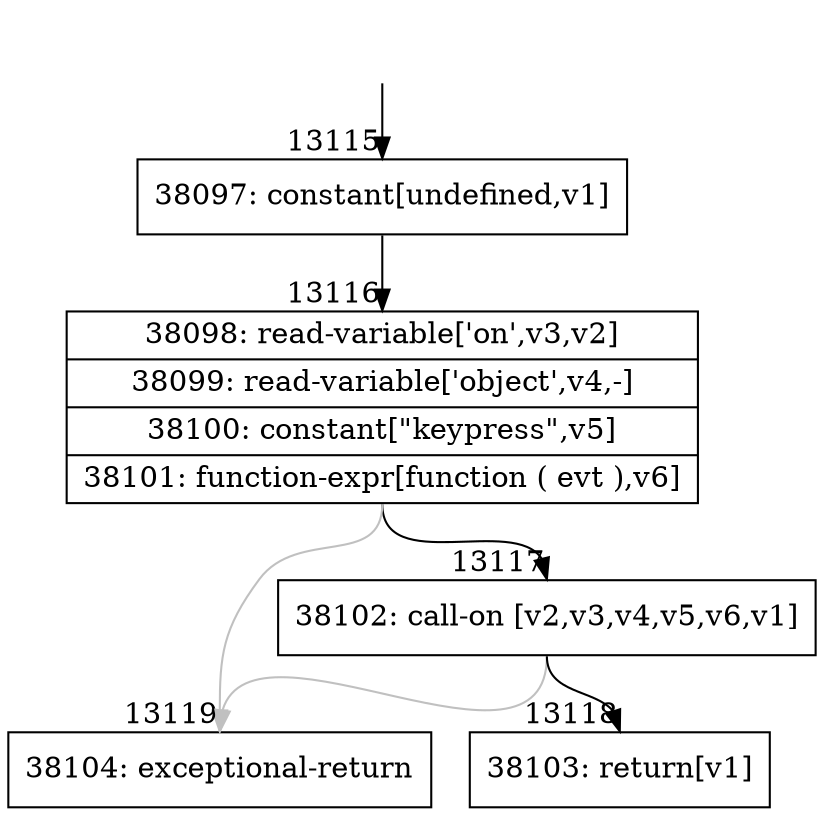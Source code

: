 digraph {
rankdir="TD"
BB_entry962[shape=none,label=""];
BB_entry962 -> BB13115 [tailport=s, headport=n, headlabel="    13115"]
BB13115 [shape=record label="{38097: constant[undefined,v1]}" ] 
BB13115 -> BB13116 [tailport=s, headport=n, headlabel="      13116"]
BB13116 [shape=record label="{38098: read-variable['on',v3,v2]|38099: read-variable['object',v4,-]|38100: constant[\"keypress\",v5]|38101: function-expr[function ( evt ),v6]}" ] 
BB13116 -> BB13117 [tailport=s, headport=n, headlabel="      13117"]
BB13116 -> BB13119 [tailport=s, headport=n, color=gray, headlabel="      13119"]
BB13117 [shape=record label="{38102: call-on [v2,v3,v4,v5,v6,v1]}" ] 
BB13117 -> BB13118 [tailport=s, headport=n, headlabel="      13118"]
BB13117 -> BB13119 [tailport=s, headport=n, color=gray]
BB13118 [shape=record label="{38103: return[v1]}" ] 
BB13119 [shape=record label="{38104: exceptional-return}" ] 
//#$~ 18318
}
